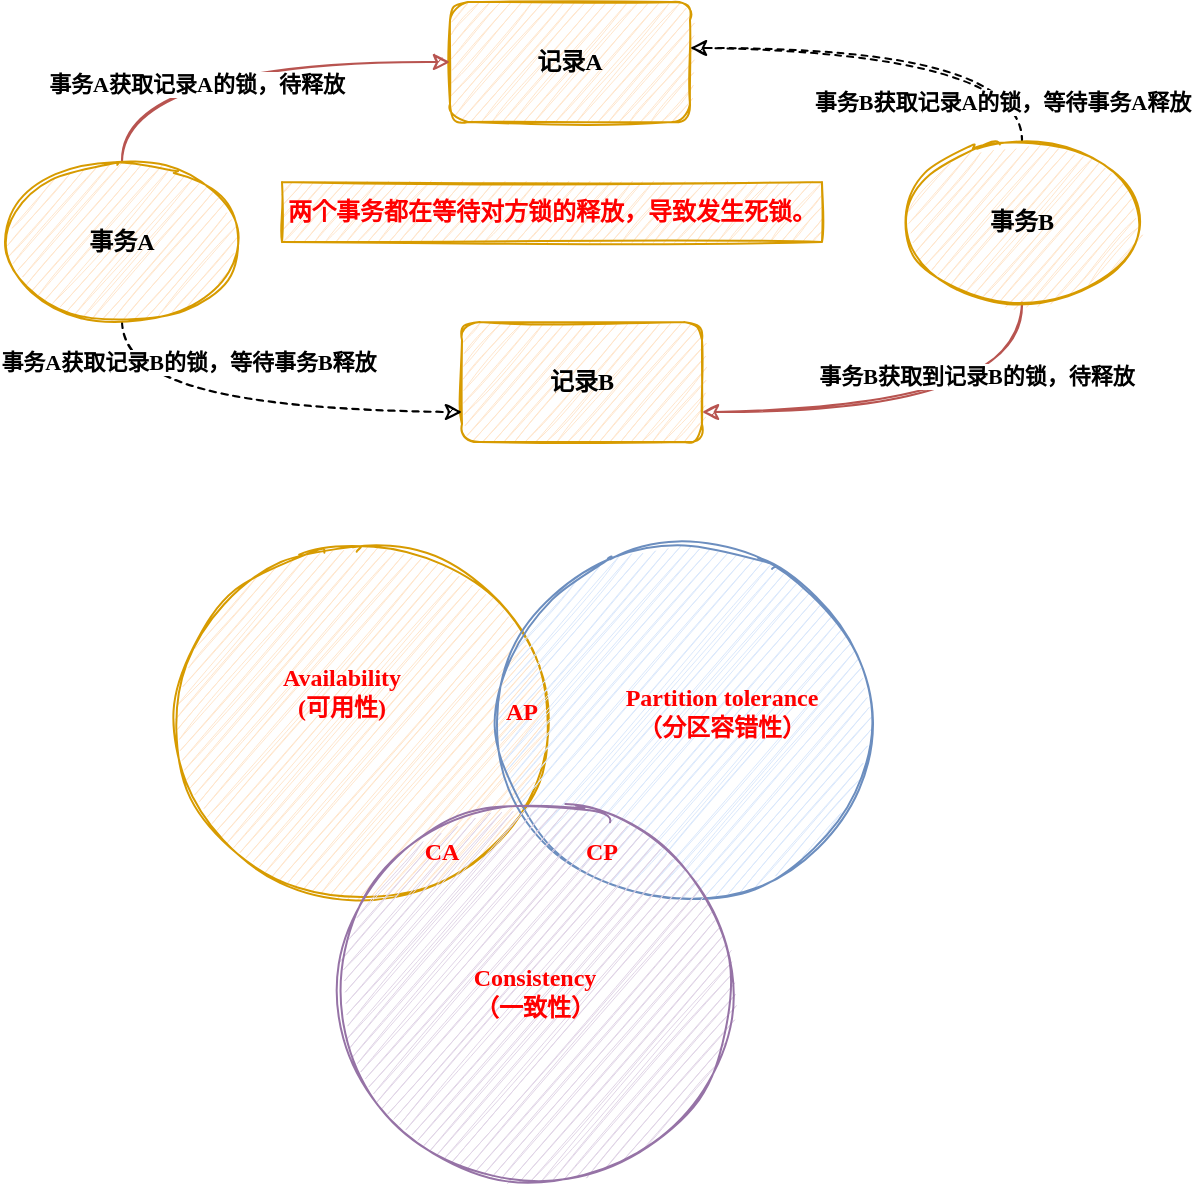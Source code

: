 <mxfile version="20.2.2" type="github">
  <diagram id="u2l9Zt-yLO_Qi3WcgOfx" name="第 1 页">
    <mxGraphModel dx="1067" dy="754" grid="1" gridSize="10" guides="1" tooltips="1" connect="1" arrows="1" fold="1" page="1" pageScale="1" pageWidth="827" pageHeight="1169" math="0" shadow="0">
      <root>
        <mxCell id="0" />
        <mxCell id="1" parent="0" />
        <mxCell id="zwbNrjH0XnWn8lKJkrUz-2" value="记录B" style="rounded=1;whiteSpace=wrap;html=1;fillColor=#ffe6cc;strokeColor=#d79b00;sketch=1;fontStyle=1;fontFamily=Comic Sans MS;" vertex="1" parent="1">
          <mxGeometry x="300" y="260" width="120" height="60" as="geometry" />
        </mxCell>
        <mxCell id="zwbNrjH0XnWn8lKJkrUz-3" value="记录A" style="rounded=1;whiteSpace=wrap;html=1;fillColor=#ffe6cc;strokeColor=#d79b00;sketch=1;fontStyle=1;fontFamily=Comic Sans MS;" vertex="1" parent="1">
          <mxGeometry x="294" y="100" width="120" height="60" as="geometry" />
        </mxCell>
        <mxCell id="zwbNrjH0XnWn8lKJkrUz-7" style="edgeStyle=orthogonalEdgeStyle;curved=1;rounded=0;sketch=1;orthogonalLoop=1;jettySize=auto;html=1;entryX=0;entryY=0.5;entryDx=0;entryDy=0;fontFamily=Comic Sans MS;fillColor=#f8cecc;strokeColor=#b85450;" edge="1" parent="1" target="zwbNrjH0XnWn8lKJkrUz-3">
          <mxGeometry relative="1" as="geometry">
            <mxPoint x="130" y="179.998" as="sourcePoint" />
            <mxPoint x="274" y="127.71" as="targetPoint" />
            <Array as="points">
              <mxPoint x="130" y="130" />
            </Array>
          </mxGeometry>
        </mxCell>
        <mxCell id="zwbNrjH0XnWn8lKJkrUz-9" value="&lt;b&gt;事务A获取记录A的锁&lt;/b&gt;&lt;b&gt;，待释放&lt;/b&gt;" style="edgeLabel;html=1;align=center;verticalAlign=middle;resizable=0;points=[];fontFamily=Comic Sans MS;" vertex="1" connectable="0" parent="zwbNrjH0XnWn8lKJkrUz-7">
          <mxGeometry x="-0.203" y="-11" relative="1" as="geometry">
            <mxPoint x="1" as="offset" />
          </mxGeometry>
        </mxCell>
        <mxCell id="zwbNrjH0XnWn8lKJkrUz-10" style="edgeStyle=orthogonalEdgeStyle;curved=1;rounded=0;sketch=1;orthogonalLoop=1;jettySize=auto;html=1;exitX=0.5;exitY=1;exitDx=0;exitDy=0;entryX=0;entryY=0.75;entryDx=0;entryDy=0;fontFamily=Comic Sans MS;dashed=1;" edge="1" parent="1" source="zwbNrjH0XnWn8lKJkrUz-4" target="zwbNrjH0XnWn8lKJkrUz-2">
          <mxGeometry relative="1" as="geometry" />
        </mxCell>
        <mxCell id="zwbNrjH0XnWn8lKJkrUz-13" value="&lt;b&gt;事务A获取记录B的锁，等待事务B释放&lt;/b&gt;" style="edgeLabel;html=1;align=center;verticalAlign=middle;resizable=0;points=[];fontFamily=Comic Sans MS;" vertex="1" connectable="0" parent="zwbNrjH0XnWn8lKJkrUz-10">
          <mxGeometry x="0.014" y="7" relative="1" as="geometry">
            <mxPoint x="-31" y="-18" as="offset" />
          </mxGeometry>
        </mxCell>
        <mxCell id="zwbNrjH0XnWn8lKJkrUz-4" value="事务A" style="ellipse;whiteSpace=wrap;html=1;fillColor=#ffe6cc;strokeColor=#d79b00;sketch=1;fontStyle=1;fontFamily=Comic Sans MS;" vertex="1" parent="1">
          <mxGeometry x="70" y="180" width="120" height="80" as="geometry" />
        </mxCell>
        <mxCell id="zwbNrjH0XnWn8lKJkrUz-6" style="edgeStyle=orthogonalEdgeStyle;rounded=0;orthogonalLoop=1;jettySize=auto;html=1;exitX=0.5;exitY=1;exitDx=0;exitDy=0;entryX=1;entryY=0.75;entryDx=0;entryDy=0;fontFamily=Comic Sans MS;sketch=1;curved=1;fillColor=#f8cecc;strokeColor=#b85450;" edge="1" parent="1" source="zwbNrjH0XnWn8lKJkrUz-5" target="zwbNrjH0XnWn8lKJkrUz-2">
          <mxGeometry relative="1" as="geometry" />
        </mxCell>
        <mxCell id="zwbNrjH0XnWn8lKJkrUz-8" value="&lt;b&gt;事务B获取到记录B的锁，待释放&lt;/b&gt;" style="edgeLabel;html=1;align=center;verticalAlign=middle;resizable=0;points=[];fontFamily=Comic Sans MS;" vertex="1" connectable="0" parent="zwbNrjH0XnWn8lKJkrUz-6">
          <mxGeometry x="-0.276" y="-18" relative="1" as="geometry">
            <mxPoint as="offset" />
          </mxGeometry>
        </mxCell>
        <mxCell id="zwbNrjH0XnWn8lKJkrUz-11" style="edgeStyle=orthogonalEdgeStyle;curved=1;rounded=0;sketch=1;orthogonalLoop=1;jettySize=auto;html=1;exitX=0.5;exitY=0;exitDx=0;exitDy=0;entryX=1;entryY=0.383;entryDx=0;entryDy=0;entryPerimeter=0;fontFamily=Comic Sans MS;dashed=1;" edge="1" parent="1" source="zwbNrjH0XnWn8lKJkrUz-5" target="zwbNrjH0XnWn8lKJkrUz-3">
          <mxGeometry relative="1" as="geometry" />
        </mxCell>
        <mxCell id="zwbNrjH0XnWn8lKJkrUz-12" value="事务B获取记录A的锁，等待事务A释放" style="edgeLabel;html=1;align=center;verticalAlign=middle;resizable=0;points=[];fontFamily=Comic Sans MS;fontStyle=1" vertex="1" connectable="0" parent="zwbNrjH0XnWn8lKJkrUz-11">
          <mxGeometry x="-0.089" y="10" relative="1" as="geometry">
            <mxPoint x="40" y="17" as="offset" />
          </mxGeometry>
        </mxCell>
        <mxCell id="zwbNrjH0XnWn8lKJkrUz-5" value="事务B" style="ellipse;whiteSpace=wrap;html=1;fillColor=#ffe6cc;strokeColor=#d79b00;sketch=1;fontStyle=1;fontFamily=Comic Sans MS;" vertex="1" parent="1">
          <mxGeometry x="520" y="170" width="120" height="80" as="geometry" />
        </mxCell>
        <mxCell id="zwbNrjH0XnWn8lKJkrUz-14" value="两个事务都在等待对方锁的释放，导致发生死锁。" style="text;html=1;strokeColor=#d79b00;fillColor=#ffe6cc;align=center;verticalAlign=middle;whiteSpace=wrap;rounded=0;sketch=1;fontFamily=Comic Sans MS;fontStyle=1;fontColor=#FF0000;" vertex="1" parent="1">
          <mxGeometry x="210" y="190" width="270" height="30" as="geometry" />
        </mxCell>
        <mxCell id="zwbNrjH0XnWn8lKJkrUz-16" value="" style="ellipse;whiteSpace=wrap;html=1;aspect=fixed;sketch=1;fontFamily=Comic Sans MS;fillColor=#ffe6cc;strokeColor=#d79b00;" vertex="1" parent="1">
          <mxGeometry x="160" y="370" width="180" height="180" as="geometry" />
        </mxCell>
        <mxCell id="zwbNrjH0XnWn8lKJkrUz-17" value="" style="ellipse;whiteSpace=wrap;html=1;aspect=fixed;sketch=1;fontFamily=Comic Sans MS;fillColor=#dae8fc;strokeColor=#6c8ebf;" vertex="1" parent="1">
          <mxGeometry x="321" y="370" width="180" height="180" as="geometry" />
        </mxCell>
        <mxCell id="zwbNrjH0XnWn8lKJkrUz-18" value="" style="ellipse;whiteSpace=wrap;html=1;aspect=fixed;sketch=1;fontFamily=Comic Sans MS;fillColor=#e1d5e7;strokeColor=#9673a6;" vertex="1" parent="1">
          <mxGeometry x="241.5" y="500" width="190" height="190" as="geometry" />
        </mxCell>
        <mxCell id="zwbNrjH0XnWn8lKJkrUz-19" value="CA" style="text;html=1;strokeColor=none;fillColor=none;align=center;verticalAlign=middle;whiteSpace=wrap;rounded=0;sketch=1;fontFamily=Comic Sans MS;fontColor=#FF0000;fontStyle=1" vertex="1" parent="1">
          <mxGeometry x="260" y="510" width="60" height="30" as="geometry" />
        </mxCell>
        <mxCell id="zwbNrjH0XnWn8lKJkrUz-20" value="&lt;b&gt;CP&lt;/b&gt;" style="text;html=1;strokeColor=none;fillColor=none;align=center;verticalAlign=middle;whiteSpace=wrap;rounded=0;sketch=1;fontFamily=Comic Sans MS;fontColor=#FF0000;" vertex="1" parent="1">
          <mxGeometry x="340" y="510" width="60" height="30" as="geometry" />
        </mxCell>
        <mxCell id="zwbNrjH0XnWn8lKJkrUz-21" value="&lt;b&gt;AP&lt;/b&gt;" style="text;html=1;strokeColor=none;fillColor=none;align=center;verticalAlign=middle;whiteSpace=wrap;rounded=0;sketch=1;fontFamily=Comic Sans MS;fontColor=#FF0000;" vertex="1" parent="1">
          <mxGeometry x="300" y="440" width="60" height="30" as="geometry" />
        </mxCell>
        <mxCell id="zwbNrjH0XnWn8lKJkrUz-22" value="&lt;b&gt;Availability&lt;br&gt;(可用性)&lt;/b&gt;" style="text;html=1;strokeColor=none;fillColor=none;align=center;verticalAlign=middle;whiteSpace=wrap;rounded=0;sketch=1;fontFamily=Comic Sans MS;fontColor=#FF0000;" vertex="1" parent="1">
          <mxGeometry x="210" y="430" width="60" height="30" as="geometry" />
        </mxCell>
        <mxCell id="zwbNrjH0XnWn8lKJkrUz-23" value="Partition tolerance&lt;br&gt;（分区容错性）" style="text;html=1;strokeColor=none;fillColor=none;align=center;verticalAlign=middle;whiteSpace=wrap;rounded=0;sketch=1;fontFamily=Comic Sans MS;fontColor=#FF0000;fontStyle=1" vertex="1" parent="1">
          <mxGeometry x="370" y="440" width="120" height="30" as="geometry" />
        </mxCell>
        <mxCell id="zwbNrjH0XnWn8lKJkrUz-24" value="Consistency&lt;br&gt;（一致性）" style="text;html=1;strokeColor=none;fillColor=none;align=center;verticalAlign=middle;whiteSpace=wrap;rounded=0;sketch=1;fontFamily=Comic Sans MS;fontColor=#FF0000;fontStyle=1" vertex="1" parent="1">
          <mxGeometry x="294" y="580" width="85" height="30" as="geometry" />
        </mxCell>
      </root>
    </mxGraphModel>
  </diagram>
</mxfile>
